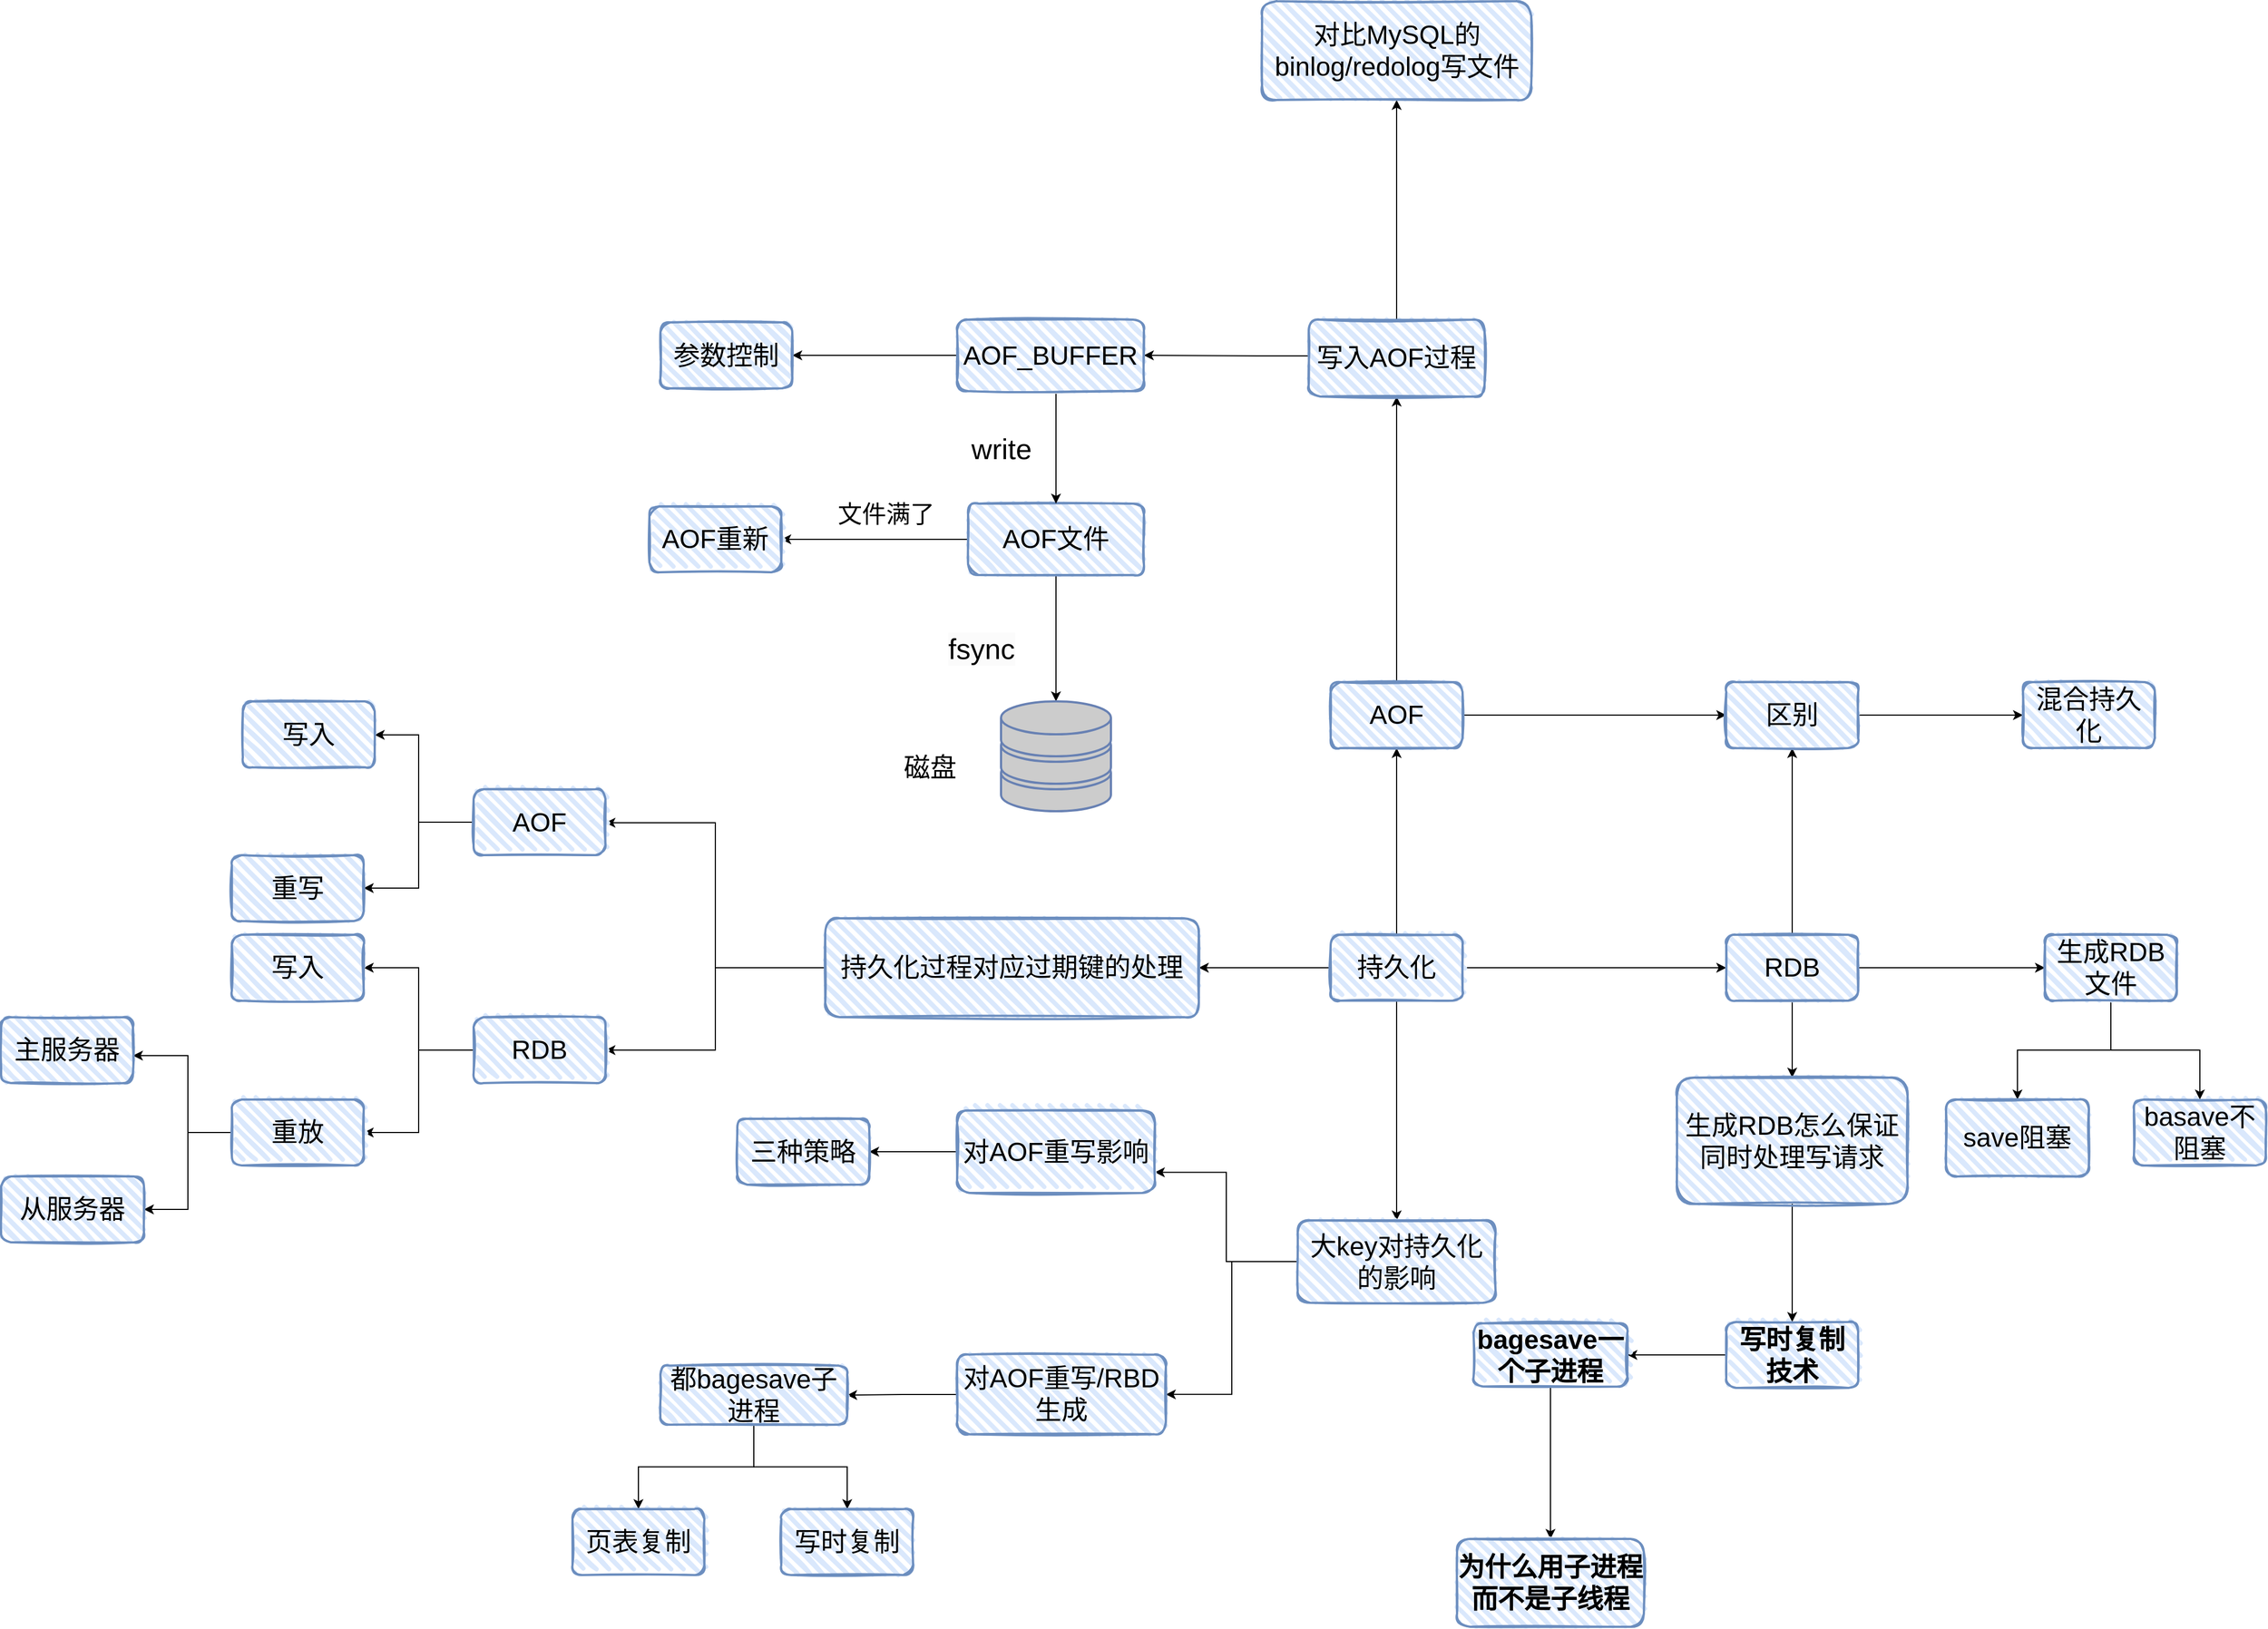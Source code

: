 <mxfile version="20.8.19" type="github">
  <diagram name="第 1 页" id="Xr0ofUqRnAPhq-VrsgXs">
    <mxGraphModel dx="2377" dy="2587" grid="1" gridSize="10" guides="1" tooltips="1" connect="1" arrows="1" fold="1" page="1" pageScale="1" pageWidth="827" pageHeight="1169" math="0" shadow="0">
      <root>
        <mxCell id="0" />
        <mxCell id="1" parent="0" />
        <mxCell id="7RwwjaFvHcJdRhYBYeB7-4" value="" style="edgeStyle=orthogonalEdgeStyle;rounded=0;orthogonalLoop=1;jettySize=auto;html=1;" edge="1" parent="1" source="7RwwjaFvHcJdRhYBYeB7-1" target="7RwwjaFvHcJdRhYBYeB7-3">
          <mxGeometry relative="1" as="geometry" />
        </mxCell>
        <mxCell id="7RwwjaFvHcJdRhYBYeB7-6" value="" style="edgeStyle=orthogonalEdgeStyle;rounded=0;orthogonalLoop=1;jettySize=auto;html=1;" edge="1" parent="1" source="7RwwjaFvHcJdRhYBYeB7-1" target="7RwwjaFvHcJdRhYBYeB7-5">
          <mxGeometry relative="1" as="geometry" />
        </mxCell>
        <mxCell id="7RwwjaFvHcJdRhYBYeB7-62" value="" style="edgeStyle=orthogonalEdgeStyle;rounded=0;orthogonalLoop=1;jettySize=auto;html=1;fontSize=22;" edge="1" parent="1" source="7RwwjaFvHcJdRhYBYeB7-1" target="7RwwjaFvHcJdRhYBYeB7-61">
          <mxGeometry relative="1" as="geometry" />
        </mxCell>
        <mxCell id="7RwwjaFvHcJdRhYBYeB7-80" style="edgeStyle=orthogonalEdgeStyle;rounded=0;orthogonalLoop=1;jettySize=auto;html=1;entryX=1;entryY=0.5;entryDx=0;entryDy=0;fontSize=22;" edge="1" parent="1" source="7RwwjaFvHcJdRhYBYeB7-1" target="7RwwjaFvHcJdRhYBYeB7-79">
          <mxGeometry relative="1" as="geometry" />
        </mxCell>
        <mxCell id="7RwwjaFvHcJdRhYBYeB7-1" value="持久化" style="whiteSpace=wrap;html=1;rounded=1;glass=0;sketch=1;fillWeight=4;hachureGap=8;hachureAngle=45;strokeColor=#6c8ebf;strokeWidth=2;fontFamily=Helvetica;fontSize=24;fontColor=default;fillColor=#dae8fc;" vertex="1" parent="1">
          <mxGeometry x="390" y="480" width="120" height="60" as="geometry" />
        </mxCell>
        <mxCell id="7RwwjaFvHcJdRhYBYeB7-14" value="" style="edgeStyle=orthogonalEdgeStyle;rounded=0;orthogonalLoop=1;jettySize=auto;html=1;fontSize=22;" edge="1" parent="1" source="7RwwjaFvHcJdRhYBYeB7-3" target="7RwwjaFvHcJdRhYBYeB7-13">
          <mxGeometry relative="1" as="geometry" />
        </mxCell>
        <mxCell id="7RwwjaFvHcJdRhYBYeB7-47" style="edgeStyle=orthogonalEdgeStyle;rounded=0;orthogonalLoop=1;jettySize=auto;html=1;entryX=0;entryY=0.5;entryDx=0;entryDy=0;fontSize=22;" edge="1" parent="1" source="7RwwjaFvHcJdRhYBYeB7-3" target="7RwwjaFvHcJdRhYBYeB7-12">
          <mxGeometry relative="1" as="geometry" />
        </mxCell>
        <mxCell id="7RwwjaFvHcJdRhYBYeB7-3" value="AOF" style="whiteSpace=wrap;html=1;rounded=1;glass=0;sketch=1;fillWeight=4;hachureGap=8;hachureAngle=45;strokeColor=#6c8ebf;strokeWidth=2;fontFamily=Helvetica;fontSize=24;fontColor=default;fillColor=#dae8fc;" vertex="1" parent="1">
          <mxGeometry x="390" y="250" width="120" height="60" as="geometry" />
        </mxCell>
        <mxCell id="7RwwjaFvHcJdRhYBYeB7-42" value="" style="edgeStyle=orthogonalEdgeStyle;rounded=0;orthogonalLoop=1;jettySize=auto;html=1;fontSize=22;" edge="1" parent="1" source="7RwwjaFvHcJdRhYBYeB7-5" target="7RwwjaFvHcJdRhYBYeB7-41">
          <mxGeometry relative="1" as="geometry" />
        </mxCell>
        <mxCell id="7RwwjaFvHcJdRhYBYeB7-48" style="edgeStyle=orthogonalEdgeStyle;rounded=0;orthogonalLoop=1;jettySize=auto;html=1;entryX=0.5;entryY=1;entryDx=0;entryDy=0;fontSize=22;" edge="1" parent="1" source="7RwwjaFvHcJdRhYBYeB7-5" target="7RwwjaFvHcJdRhYBYeB7-12">
          <mxGeometry relative="1" as="geometry" />
        </mxCell>
        <mxCell id="7RwwjaFvHcJdRhYBYeB7-53" value="" style="edgeStyle=orthogonalEdgeStyle;rounded=0;orthogonalLoop=1;jettySize=auto;html=1;fontSize=22;" edge="1" parent="1" source="7RwwjaFvHcJdRhYBYeB7-5" target="7RwwjaFvHcJdRhYBYeB7-51">
          <mxGeometry relative="1" as="geometry" />
        </mxCell>
        <mxCell id="7RwwjaFvHcJdRhYBYeB7-5" value="RDB" style="whiteSpace=wrap;html=1;rounded=1;glass=0;sketch=1;fillWeight=4;hachureGap=8;hachureAngle=45;strokeColor=#6c8ebf;strokeWidth=2;fontFamily=Helvetica;fontSize=24;fontColor=default;fillColor=#dae8fc;" vertex="1" parent="1">
          <mxGeometry x="750" y="480" width="120" height="60" as="geometry" />
        </mxCell>
        <mxCell id="7RwwjaFvHcJdRhYBYeB7-49" style="edgeStyle=orthogonalEdgeStyle;rounded=0;orthogonalLoop=1;jettySize=auto;html=1;fontSize=22;" edge="1" parent="1" source="7RwwjaFvHcJdRhYBYeB7-12" target="7RwwjaFvHcJdRhYBYeB7-50">
          <mxGeometry relative="1" as="geometry">
            <mxPoint x="1020" y="280" as="targetPoint" />
          </mxGeometry>
        </mxCell>
        <mxCell id="7RwwjaFvHcJdRhYBYeB7-12" value="区别" style="whiteSpace=wrap;html=1;rounded=1;glass=0;sketch=1;fillWeight=4;hachureGap=8;hachureAngle=45;strokeColor=#6c8ebf;strokeWidth=2;fontFamily=Helvetica;fontSize=24;fontColor=default;fillColor=#dae8fc;" vertex="1" parent="1">
          <mxGeometry x="750" y="250" width="120" height="60" as="geometry" />
        </mxCell>
        <mxCell id="7RwwjaFvHcJdRhYBYeB7-34" value="" style="edgeStyle=orthogonalEdgeStyle;rounded=0;orthogonalLoop=1;jettySize=auto;html=1;fontSize=22;" edge="1" parent="1" source="7RwwjaFvHcJdRhYBYeB7-13" target="7RwwjaFvHcJdRhYBYeB7-33">
          <mxGeometry relative="1" as="geometry" />
        </mxCell>
        <mxCell id="7RwwjaFvHcJdRhYBYeB7-63" style="edgeStyle=orthogonalEdgeStyle;rounded=0;orthogonalLoop=1;jettySize=auto;html=1;entryX=1;entryY=0.5;entryDx=0;entryDy=0;fontSize=22;" edge="1" parent="1" source="7RwwjaFvHcJdRhYBYeB7-13" target="7RwwjaFvHcJdRhYBYeB7-15">
          <mxGeometry relative="1" as="geometry">
            <Array as="points">
              <mxPoint x="330" y="-47" />
              <mxPoint x="330" y="-47" />
            </Array>
          </mxGeometry>
        </mxCell>
        <mxCell id="7RwwjaFvHcJdRhYBYeB7-13" value="写入AOF过程" style="whiteSpace=wrap;html=1;fontSize=24;fillColor=#dae8fc;strokeColor=#6c8ebf;rounded=1;glass=0;sketch=1;fillWeight=4;hachureGap=8;hachureAngle=45;strokeWidth=2;" vertex="1" parent="1">
          <mxGeometry x="370" y="-80" width="160" height="70" as="geometry" />
        </mxCell>
        <mxCell id="7RwwjaFvHcJdRhYBYeB7-37" style="edgeStyle=orthogonalEdgeStyle;rounded=0;orthogonalLoop=1;jettySize=auto;html=1;fontSize=22;" edge="1" parent="1" source="7RwwjaFvHcJdRhYBYeB7-15" target="7RwwjaFvHcJdRhYBYeB7-35">
          <mxGeometry relative="1" as="geometry" />
        </mxCell>
        <mxCell id="7RwwjaFvHcJdRhYBYeB7-15" value="AOF_BUFFER" style="whiteSpace=wrap;html=1;fontSize=24;fillColor=#dae8fc;strokeColor=#6c8ebf;rounded=1;glass=0;sketch=1;fillWeight=4;hachureGap=8;hachureAngle=45;strokeWidth=2;" vertex="1" parent="1">
          <mxGeometry x="50" y="-80" width="170" height="65" as="geometry" />
        </mxCell>
        <mxCell id="7RwwjaFvHcJdRhYBYeB7-25" style="edgeStyle=orthogonalEdgeStyle;rounded=0;orthogonalLoop=1;jettySize=auto;html=1;entryX=0.5;entryY=0;entryDx=0;entryDy=0;entryPerimeter=0;fontSize=24;" edge="1" parent="1" source="7RwwjaFvHcJdRhYBYeB7-26" target="7RwwjaFvHcJdRhYBYeB7-28">
          <mxGeometry relative="1" as="geometry" />
        </mxCell>
        <mxCell id="7RwwjaFvHcJdRhYBYeB7-39" value="" style="edgeStyle=orthogonalEdgeStyle;rounded=0;orthogonalLoop=1;jettySize=auto;html=1;fontSize=22;" edge="1" parent="1" source="7RwwjaFvHcJdRhYBYeB7-26" target="7RwwjaFvHcJdRhYBYeB7-38">
          <mxGeometry relative="1" as="geometry" />
        </mxCell>
        <mxCell id="7RwwjaFvHcJdRhYBYeB7-26" value="AOF文件" style="whiteSpace=wrap;html=1;rounded=1;glass=0;sketch=1;fillWeight=4;hachureGap=8;hachureAngle=45;strokeColor=#6c8ebf;strokeWidth=2;fontFamily=Helvetica;fontSize=24;fontColor=default;fillColor=#dae8fc;" vertex="1" parent="1">
          <mxGeometry x="60" y="87.5" width="160" height="65" as="geometry" />
        </mxCell>
        <mxCell id="7RwwjaFvHcJdRhYBYeB7-27" value="&lt;font style=&quot;font-size: 26px;&quot;&gt;write&lt;/font&gt;" style="text;html=1;align=center;verticalAlign=middle;resizable=0;points=[];autosize=1;strokeColor=none;fillColor=none;" vertex="1" parent="1">
          <mxGeometry x="50" y="17.5" width="80" height="40" as="geometry" />
        </mxCell>
        <mxCell id="7RwwjaFvHcJdRhYBYeB7-28" value="" style="fontColor=#0066CC;verticalAlign=top;verticalLabelPosition=bottom;labelPosition=center;align=center;html=1;outlineConnect=0;fillColor=#CCCCCC;strokeColor=#6881B3;gradientColor=none;gradientDirection=north;strokeWidth=2;shape=mxgraph.networks.storage;fontSize=24;" vertex="1" parent="1">
          <mxGeometry x="90" y="267.5" width="100" height="100" as="geometry" />
        </mxCell>
        <mxCell id="7RwwjaFvHcJdRhYBYeB7-29" value="磁盘" style="text;html=1;align=center;verticalAlign=middle;resizable=0;points=[];autosize=1;strokeColor=none;fillColor=none;fontSize=24;" vertex="1" parent="1">
          <mxGeometry x="-10" y="307.5" width="70" height="40" as="geometry" />
        </mxCell>
        <mxCell id="7RwwjaFvHcJdRhYBYeB7-30" value="&lt;span style=&quot;color: rgb(0, 0, 0); font-family: Helvetica; font-size: 26px; font-style: normal; font-variant-ligatures: normal; font-variant-caps: normal; font-weight: 400; letter-spacing: normal; orphans: 2; text-align: center; text-indent: 0px; text-transform: none; widows: 2; word-spacing: 0px; -webkit-text-stroke-width: 0px; background-color: rgb(251, 251, 251); text-decoration-thickness: initial; text-decoration-style: initial; text-decoration-color: initial; float: none; display: inline !important;&quot;&gt;fsync&lt;/span&gt;" style="text;whiteSpace=wrap;html=1;fontSize=26;" vertex="1" parent="1">
          <mxGeometry x="40" y="197.5" width="90" height="50" as="geometry" />
        </mxCell>
        <mxCell id="7RwwjaFvHcJdRhYBYeB7-32" style="edgeStyle=orthogonalEdgeStyle;rounded=0;orthogonalLoop=1;jettySize=auto;html=1;entryX=0.5;entryY=0;entryDx=0;entryDy=0;fontSize=24;" edge="1" parent="1" target="7RwwjaFvHcJdRhYBYeB7-26">
          <mxGeometry relative="1" as="geometry">
            <Array as="points">
              <mxPoint x="140" y="7.5" />
              <mxPoint x="140" y="7.5" />
            </Array>
            <mxPoint x="140" y="-12.5" as="sourcePoint" />
          </mxGeometry>
        </mxCell>
        <mxCell id="7RwwjaFvHcJdRhYBYeB7-33" value="对比MySQL的binlog/redolog写文件" style="whiteSpace=wrap;html=1;fontSize=24;fillColor=#dae8fc;strokeColor=#6c8ebf;rounded=1;glass=0;sketch=1;fillWeight=4;hachureGap=8;hachureAngle=45;strokeWidth=2;" vertex="1" parent="1">
          <mxGeometry x="327.5" y="-370" width="245" height="90" as="geometry" />
        </mxCell>
        <mxCell id="7RwwjaFvHcJdRhYBYeB7-35" value="参数控制" style="whiteSpace=wrap;html=1;fontSize=24;fillColor=#dae8fc;strokeColor=#6c8ebf;rounded=1;glass=0;sketch=1;fillWeight=4;hachureGap=8;hachureAngle=45;strokeWidth=2;" vertex="1" parent="1">
          <mxGeometry x="-220" y="-77.5" width="120" height="60" as="geometry" />
        </mxCell>
        <mxCell id="7RwwjaFvHcJdRhYBYeB7-38" value="AOF重新" style="whiteSpace=wrap;html=1;fontSize=24;fillColor=#dae8fc;strokeColor=#6c8ebf;rounded=1;glass=0;sketch=1;fillWeight=4;hachureGap=8;hachureAngle=45;strokeWidth=2;" vertex="1" parent="1">
          <mxGeometry x="-230" y="90" width="120" height="60" as="geometry" />
        </mxCell>
        <mxCell id="7RwwjaFvHcJdRhYBYeB7-40" value="文件满了" style="text;html=1;align=center;verticalAlign=middle;resizable=0;points=[];autosize=1;strokeColor=none;fillColor=none;fontSize=22;" vertex="1" parent="1">
          <mxGeometry x="-70" y="77.5" width="110" height="40" as="geometry" />
        </mxCell>
        <mxCell id="7RwwjaFvHcJdRhYBYeB7-44" value="" style="edgeStyle=orthogonalEdgeStyle;rounded=0;orthogonalLoop=1;jettySize=auto;html=1;fontSize=22;" edge="1" parent="1" source="7RwwjaFvHcJdRhYBYeB7-41" target="7RwwjaFvHcJdRhYBYeB7-43">
          <mxGeometry relative="1" as="geometry" />
        </mxCell>
        <mxCell id="7RwwjaFvHcJdRhYBYeB7-46" value="" style="edgeStyle=orthogonalEdgeStyle;rounded=0;orthogonalLoop=1;jettySize=auto;html=1;fontSize=22;" edge="1" parent="1" source="7RwwjaFvHcJdRhYBYeB7-41" target="7RwwjaFvHcJdRhYBYeB7-45">
          <mxGeometry relative="1" as="geometry" />
        </mxCell>
        <mxCell id="7RwwjaFvHcJdRhYBYeB7-41" value="生成RDB文件" style="whiteSpace=wrap;html=1;fontSize=24;fillColor=#dae8fc;strokeColor=#6c8ebf;rounded=1;glass=0;sketch=1;fillWeight=4;hachureGap=8;hachureAngle=45;strokeWidth=2;" vertex="1" parent="1">
          <mxGeometry x="1040" y="480" width="120" height="60" as="geometry" />
        </mxCell>
        <mxCell id="7RwwjaFvHcJdRhYBYeB7-43" value="save阻塞" style="whiteSpace=wrap;html=1;fontSize=24;fillColor=#dae8fc;strokeColor=#6c8ebf;rounded=1;glass=0;sketch=1;fillWeight=4;hachureGap=8;hachureAngle=45;strokeWidth=2;" vertex="1" parent="1">
          <mxGeometry x="950" y="630" width="130" height="70" as="geometry" />
        </mxCell>
        <mxCell id="7RwwjaFvHcJdRhYBYeB7-45" value="basave不阻塞" style="whiteSpace=wrap;html=1;fontSize=24;fillColor=#dae8fc;strokeColor=#6c8ebf;rounded=1;glass=0;sketch=1;fillWeight=4;hachureGap=8;hachureAngle=45;strokeWidth=2;" vertex="1" parent="1">
          <mxGeometry x="1121" y="630" width="120" height="60" as="geometry" />
        </mxCell>
        <mxCell id="7RwwjaFvHcJdRhYBYeB7-50" value="混合持久化" style="whiteSpace=wrap;html=1;rounded=1;glass=0;sketch=1;fillWeight=4;hachureGap=8;hachureAngle=45;strokeColor=#6c8ebf;strokeWidth=2;fontFamily=Helvetica;fontSize=24;fontColor=default;fillColor=#dae8fc;" vertex="1" parent="1">
          <mxGeometry x="1020" y="250" width="120" height="60" as="geometry" />
        </mxCell>
        <mxCell id="7RwwjaFvHcJdRhYBYeB7-55" value="" style="edgeStyle=orthogonalEdgeStyle;rounded=0;orthogonalLoop=1;jettySize=auto;html=1;fontSize=22;" edge="1" parent="1" source="7RwwjaFvHcJdRhYBYeB7-51" target="7RwwjaFvHcJdRhYBYeB7-54">
          <mxGeometry relative="1" as="geometry" />
        </mxCell>
        <mxCell id="7RwwjaFvHcJdRhYBYeB7-51" value="生成RDB怎么保证同时处理写请求" style="whiteSpace=wrap;html=1;fontSize=24;fillColor=#dae8fc;strokeColor=#6c8ebf;rounded=1;glass=0;sketch=1;fillWeight=4;hachureGap=8;hachureAngle=45;strokeWidth=2;" vertex="1" parent="1">
          <mxGeometry x="705" y="610" width="210" height="115" as="geometry" />
        </mxCell>
        <mxCell id="7RwwjaFvHcJdRhYBYeB7-57" value="" style="edgeStyle=orthogonalEdgeStyle;rounded=0;orthogonalLoop=1;jettySize=auto;html=1;fontSize=22;" edge="1" parent="1" source="7RwwjaFvHcJdRhYBYeB7-54" target="7RwwjaFvHcJdRhYBYeB7-56">
          <mxGeometry relative="1" as="geometry" />
        </mxCell>
        <mxCell id="7RwwjaFvHcJdRhYBYeB7-54" value="写时复制技术" style="whiteSpace=wrap;html=1;fontSize=24;fillColor=#dae8fc;strokeColor=#6c8ebf;rounded=1;glass=0;sketch=1;fillWeight=4;hachureGap=8;hachureAngle=45;strokeWidth=2;fontStyle=1" vertex="1" parent="1">
          <mxGeometry x="750" y="832.5" width="120" height="60" as="geometry" />
        </mxCell>
        <mxCell id="7RwwjaFvHcJdRhYBYeB7-59" value="" style="edgeStyle=orthogonalEdgeStyle;rounded=0;orthogonalLoop=1;jettySize=auto;html=1;fontSize=22;" edge="1" parent="1" source="7RwwjaFvHcJdRhYBYeB7-56" target="7RwwjaFvHcJdRhYBYeB7-58">
          <mxGeometry relative="1" as="geometry" />
        </mxCell>
        <mxCell id="7RwwjaFvHcJdRhYBYeB7-56" value="bagesave一个子进程" style="whiteSpace=wrap;html=1;fontSize=24;fillColor=#dae8fc;strokeColor=#6c8ebf;rounded=1;glass=0;sketch=1;fillWeight=4;hachureGap=8;hachureAngle=45;strokeWidth=2;fontStyle=1;" vertex="1" parent="1">
          <mxGeometry x="520" y="833.75" width="140" height="57.5" as="geometry" />
        </mxCell>
        <mxCell id="7RwwjaFvHcJdRhYBYeB7-58" value="为什么用子进程而不是子线程" style="whiteSpace=wrap;html=1;fontSize=24;fillColor=#dae8fc;strokeColor=#6c8ebf;rounded=1;glass=0;sketch=1;fillWeight=4;hachureGap=8;hachureAngle=45;strokeWidth=2;fontStyle=1;" vertex="1" parent="1">
          <mxGeometry x="505" y="1030" width="170" height="80" as="geometry" />
        </mxCell>
        <mxCell id="7RwwjaFvHcJdRhYBYeB7-77" style="edgeStyle=orthogonalEdgeStyle;rounded=0;orthogonalLoop=1;jettySize=auto;html=1;entryX=1;entryY=0.75;entryDx=0;entryDy=0;fontSize=22;" edge="1" parent="1" source="7RwwjaFvHcJdRhYBYeB7-61" target="7RwwjaFvHcJdRhYBYeB7-65">
          <mxGeometry relative="1" as="geometry" />
        </mxCell>
        <mxCell id="7RwwjaFvHcJdRhYBYeB7-78" style="edgeStyle=orthogonalEdgeStyle;rounded=0;orthogonalLoop=1;jettySize=auto;html=1;entryX=1;entryY=0.5;entryDx=0;entryDy=0;fontSize=22;" edge="1" parent="1" source="7RwwjaFvHcJdRhYBYeB7-61" target="7RwwjaFvHcJdRhYBYeB7-69">
          <mxGeometry relative="1" as="geometry" />
        </mxCell>
        <mxCell id="7RwwjaFvHcJdRhYBYeB7-61" value="大key对持久化的影响" style="whiteSpace=wrap;html=1;fontSize=24;fillColor=#dae8fc;strokeColor=#6c8ebf;rounded=1;glass=0;sketch=1;fillWeight=4;hachureGap=8;hachureAngle=45;strokeWidth=2;" vertex="1" parent="1">
          <mxGeometry x="360" y="740" width="180" height="75" as="geometry" />
        </mxCell>
        <mxCell id="7RwwjaFvHcJdRhYBYeB7-68" value="" style="edgeStyle=orthogonalEdgeStyle;rounded=0;orthogonalLoop=1;jettySize=auto;html=1;fontSize=22;" edge="1" parent="1" source="7RwwjaFvHcJdRhYBYeB7-65" target="7RwwjaFvHcJdRhYBYeB7-67">
          <mxGeometry relative="1" as="geometry" />
        </mxCell>
        <mxCell id="7RwwjaFvHcJdRhYBYeB7-65" value="对AOF重写影响" style="whiteSpace=wrap;html=1;fontSize=24;fillColor=#dae8fc;strokeColor=#6c8ebf;rounded=1;glass=0;sketch=1;fillWeight=4;hachureGap=8;hachureAngle=45;strokeWidth=2;" vertex="1" parent="1">
          <mxGeometry x="50" y="640" width="180" height="75" as="geometry" />
        </mxCell>
        <mxCell id="7RwwjaFvHcJdRhYBYeB7-67" value="三种策略" style="whiteSpace=wrap;html=1;fontSize=24;fillColor=#dae8fc;strokeColor=#6c8ebf;rounded=1;glass=0;sketch=1;fillWeight=4;hachureGap=8;hachureAngle=45;strokeWidth=2;" vertex="1" parent="1">
          <mxGeometry x="-150" y="647.5" width="120" height="60" as="geometry" />
        </mxCell>
        <mxCell id="7RwwjaFvHcJdRhYBYeB7-72" value="" style="edgeStyle=orthogonalEdgeStyle;rounded=0;orthogonalLoop=1;jettySize=auto;html=1;fontSize=22;" edge="1" parent="1" source="7RwwjaFvHcJdRhYBYeB7-69" target="7RwwjaFvHcJdRhYBYeB7-71">
          <mxGeometry relative="1" as="geometry" />
        </mxCell>
        <mxCell id="7RwwjaFvHcJdRhYBYeB7-69" value="对AOF重写/RBD生成" style="whiteSpace=wrap;html=1;fontSize=24;fillColor=#dae8fc;strokeColor=#6c8ebf;rounded=1;glass=0;sketch=1;fillWeight=4;hachureGap=8;hachureAngle=45;strokeWidth=2;" vertex="1" parent="1">
          <mxGeometry x="50" y="862.19" width="190" height="72.5" as="geometry" />
        </mxCell>
        <mxCell id="7RwwjaFvHcJdRhYBYeB7-74" value="" style="edgeStyle=orthogonalEdgeStyle;rounded=0;orthogonalLoop=1;jettySize=auto;html=1;fontSize=22;" edge="1" parent="1" source="7RwwjaFvHcJdRhYBYeB7-71" target="7RwwjaFvHcJdRhYBYeB7-73">
          <mxGeometry relative="1" as="geometry" />
        </mxCell>
        <mxCell id="7RwwjaFvHcJdRhYBYeB7-76" value="" style="edgeStyle=orthogonalEdgeStyle;rounded=0;orthogonalLoop=1;jettySize=auto;html=1;fontSize=22;" edge="1" parent="1" source="7RwwjaFvHcJdRhYBYeB7-71" target="7RwwjaFvHcJdRhYBYeB7-75">
          <mxGeometry relative="1" as="geometry" />
        </mxCell>
        <mxCell id="7RwwjaFvHcJdRhYBYeB7-71" value="都bagesave子进程" style="whiteSpace=wrap;html=1;fontSize=24;fillColor=#dae8fc;strokeColor=#6c8ebf;rounded=1;glass=0;sketch=1;fillWeight=4;hachureGap=8;hachureAngle=45;strokeWidth=2;" vertex="1" parent="1">
          <mxGeometry x="-220" y="872.19" width="170" height="53.75" as="geometry" />
        </mxCell>
        <mxCell id="7RwwjaFvHcJdRhYBYeB7-73" value="页表复制" style="whiteSpace=wrap;html=1;fontSize=24;fillColor=#dae8fc;strokeColor=#6c8ebf;rounded=1;glass=0;sketch=1;fillWeight=4;hachureGap=8;hachureAngle=45;strokeWidth=2;" vertex="1" parent="1">
          <mxGeometry x="-300" y="1002.815" width="120" height="60" as="geometry" />
        </mxCell>
        <mxCell id="7RwwjaFvHcJdRhYBYeB7-75" value="写时复制" style="whiteSpace=wrap;html=1;fontSize=24;fillColor=#dae8fc;strokeColor=#6c8ebf;rounded=1;glass=0;sketch=1;fillWeight=4;hachureGap=8;hachureAngle=45;strokeWidth=2;" vertex="1" parent="1">
          <mxGeometry x="-110" y="1002.815" width="120" height="60" as="geometry" />
        </mxCell>
        <mxCell id="7RwwjaFvHcJdRhYBYeB7-82" value="" style="edgeStyle=orthogonalEdgeStyle;rounded=0;orthogonalLoop=1;jettySize=auto;html=1;fontSize=22;" edge="1" parent="1" source="7RwwjaFvHcJdRhYBYeB7-79" target="7RwwjaFvHcJdRhYBYeB7-81">
          <mxGeometry relative="1" as="geometry">
            <Array as="points">
              <mxPoint x="-170" y="510" />
              <mxPoint x="-170" y="378" />
            </Array>
          </mxGeometry>
        </mxCell>
        <mxCell id="7RwwjaFvHcJdRhYBYeB7-84" style="edgeStyle=orthogonalEdgeStyle;rounded=0;orthogonalLoop=1;jettySize=auto;html=1;entryX=1;entryY=0.5;entryDx=0;entryDy=0;fontSize=22;" edge="1" parent="1" source="7RwwjaFvHcJdRhYBYeB7-79" target="7RwwjaFvHcJdRhYBYeB7-83">
          <mxGeometry relative="1" as="geometry" />
        </mxCell>
        <mxCell id="7RwwjaFvHcJdRhYBYeB7-79" value="持久化过程对应过期键的处理" style="whiteSpace=wrap;html=1;fontSize=24;fillColor=#dae8fc;strokeColor=#6c8ebf;rounded=1;glass=0;sketch=1;fillWeight=4;hachureGap=8;hachureAngle=45;strokeWidth=2;" vertex="1" parent="1">
          <mxGeometry x="-70" y="465" width="340" height="90" as="geometry" />
        </mxCell>
        <mxCell id="7RwwjaFvHcJdRhYBYeB7-86" value="" style="edgeStyle=orthogonalEdgeStyle;rounded=0;orthogonalLoop=1;jettySize=auto;html=1;fontSize=22;" edge="1" parent="1" source="7RwwjaFvHcJdRhYBYeB7-81" target="7RwwjaFvHcJdRhYBYeB7-85">
          <mxGeometry relative="1" as="geometry">
            <Array as="points">
              <mxPoint x="-440" y="378" />
              <mxPoint x="-440" y="298" />
            </Array>
          </mxGeometry>
        </mxCell>
        <mxCell id="7RwwjaFvHcJdRhYBYeB7-88" style="edgeStyle=orthogonalEdgeStyle;rounded=0;orthogonalLoop=1;jettySize=auto;html=1;entryX=1;entryY=0.5;entryDx=0;entryDy=0;fontSize=22;" edge="1" parent="1" source="7RwwjaFvHcJdRhYBYeB7-81" target="7RwwjaFvHcJdRhYBYeB7-87">
          <mxGeometry relative="1" as="geometry" />
        </mxCell>
        <mxCell id="7RwwjaFvHcJdRhYBYeB7-81" value="AOF" style="whiteSpace=wrap;html=1;fontSize=24;fillColor=#dae8fc;strokeColor=#6c8ebf;rounded=1;glass=0;sketch=1;fillWeight=4;hachureGap=8;hachureAngle=45;strokeWidth=2;" vertex="1" parent="1">
          <mxGeometry x="-390" y="347.5" width="120" height="60" as="geometry" />
        </mxCell>
        <mxCell id="7RwwjaFvHcJdRhYBYeB7-90" value="" style="edgeStyle=orthogonalEdgeStyle;rounded=0;orthogonalLoop=1;jettySize=auto;html=1;fontSize=22;" edge="1" parent="1" source="7RwwjaFvHcJdRhYBYeB7-83" target="7RwwjaFvHcJdRhYBYeB7-89">
          <mxGeometry relative="1" as="geometry">
            <Array as="points">
              <mxPoint x="-440" y="585" />
              <mxPoint x="-440" y="510" />
            </Array>
          </mxGeometry>
        </mxCell>
        <mxCell id="7RwwjaFvHcJdRhYBYeB7-92" style="edgeStyle=orthogonalEdgeStyle;rounded=0;orthogonalLoop=1;jettySize=auto;html=1;entryX=1;entryY=0.5;entryDx=0;entryDy=0;fontSize=22;" edge="1" parent="1" source="7RwwjaFvHcJdRhYBYeB7-83" target="7RwwjaFvHcJdRhYBYeB7-91">
          <mxGeometry relative="1" as="geometry" />
        </mxCell>
        <mxCell id="7RwwjaFvHcJdRhYBYeB7-83" value="RDB" style="whiteSpace=wrap;html=1;fontSize=24;fillColor=#dae8fc;strokeColor=#6c8ebf;rounded=1;glass=0;sketch=1;fillWeight=4;hachureGap=8;hachureAngle=45;strokeWidth=2;" vertex="1" parent="1">
          <mxGeometry x="-390" y="555" width="120" height="60" as="geometry" />
        </mxCell>
        <mxCell id="7RwwjaFvHcJdRhYBYeB7-85" value="写入" style="whiteSpace=wrap;html=1;fontSize=24;fillColor=#dae8fc;strokeColor=#6c8ebf;rounded=1;glass=0;sketch=1;fillWeight=4;hachureGap=8;hachureAngle=45;strokeWidth=2;" vertex="1" parent="1">
          <mxGeometry x="-600" y="267.5" width="120" height="60" as="geometry" />
        </mxCell>
        <mxCell id="7RwwjaFvHcJdRhYBYeB7-87" value="重写" style="whiteSpace=wrap;html=1;fontSize=24;fillColor=#dae8fc;strokeColor=#6c8ebf;rounded=1;glass=0;sketch=1;fillWeight=4;hachureGap=8;hachureAngle=45;strokeWidth=2;" vertex="1" parent="1">
          <mxGeometry x="-610" y="407.5" width="120" height="60" as="geometry" />
        </mxCell>
        <mxCell id="7RwwjaFvHcJdRhYBYeB7-89" value="写入" style="whiteSpace=wrap;html=1;fontSize=24;fillColor=#dae8fc;strokeColor=#6c8ebf;rounded=1;glass=0;sketch=1;fillWeight=4;hachureGap=8;hachureAngle=45;strokeWidth=2;" vertex="1" parent="1">
          <mxGeometry x="-610" y="480" width="120" height="60" as="geometry" />
        </mxCell>
        <mxCell id="7RwwjaFvHcJdRhYBYeB7-94" value="" style="edgeStyle=orthogonalEdgeStyle;rounded=0;orthogonalLoop=1;jettySize=auto;html=1;fontSize=22;" edge="1" parent="1" source="7RwwjaFvHcJdRhYBYeB7-91" target="7RwwjaFvHcJdRhYBYeB7-93">
          <mxGeometry relative="1" as="geometry">
            <Array as="points">
              <mxPoint x="-650" y="660" />
              <mxPoint x="-650" y="590" />
            </Array>
          </mxGeometry>
        </mxCell>
        <mxCell id="7RwwjaFvHcJdRhYBYeB7-96" style="edgeStyle=orthogonalEdgeStyle;rounded=0;orthogonalLoop=1;jettySize=auto;html=1;entryX=1;entryY=0.5;entryDx=0;entryDy=0;fontSize=22;" edge="1" parent="1" source="7RwwjaFvHcJdRhYBYeB7-91" target="7RwwjaFvHcJdRhYBYeB7-95">
          <mxGeometry relative="1" as="geometry" />
        </mxCell>
        <mxCell id="7RwwjaFvHcJdRhYBYeB7-91" value="重放" style="whiteSpace=wrap;html=1;fontSize=24;fillColor=#dae8fc;strokeColor=#6c8ebf;rounded=1;glass=0;sketch=1;fillWeight=4;hachureGap=8;hachureAngle=45;strokeWidth=2;" vertex="1" parent="1">
          <mxGeometry x="-610" y="630" width="120" height="60" as="geometry" />
        </mxCell>
        <mxCell id="7RwwjaFvHcJdRhYBYeB7-93" value="主服务器" style="whiteSpace=wrap;html=1;fontSize=24;fillColor=#dae8fc;strokeColor=#6c8ebf;rounded=1;glass=0;sketch=1;fillWeight=4;hachureGap=8;hachureAngle=45;strokeWidth=2;" vertex="1" parent="1">
          <mxGeometry x="-820" y="555" width="120" height="60" as="geometry" />
        </mxCell>
        <mxCell id="7RwwjaFvHcJdRhYBYeB7-95" value="从服务器" style="whiteSpace=wrap;html=1;fontSize=24;fillColor=#dae8fc;strokeColor=#6c8ebf;rounded=1;glass=0;sketch=1;fillWeight=4;hachureGap=8;hachureAngle=45;strokeWidth=2;" vertex="1" parent="1">
          <mxGeometry x="-820" y="700" width="130" height="60" as="geometry" />
        </mxCell>
      </root>
    </mxGraphModel>
  </diagram>
</mxfile>
